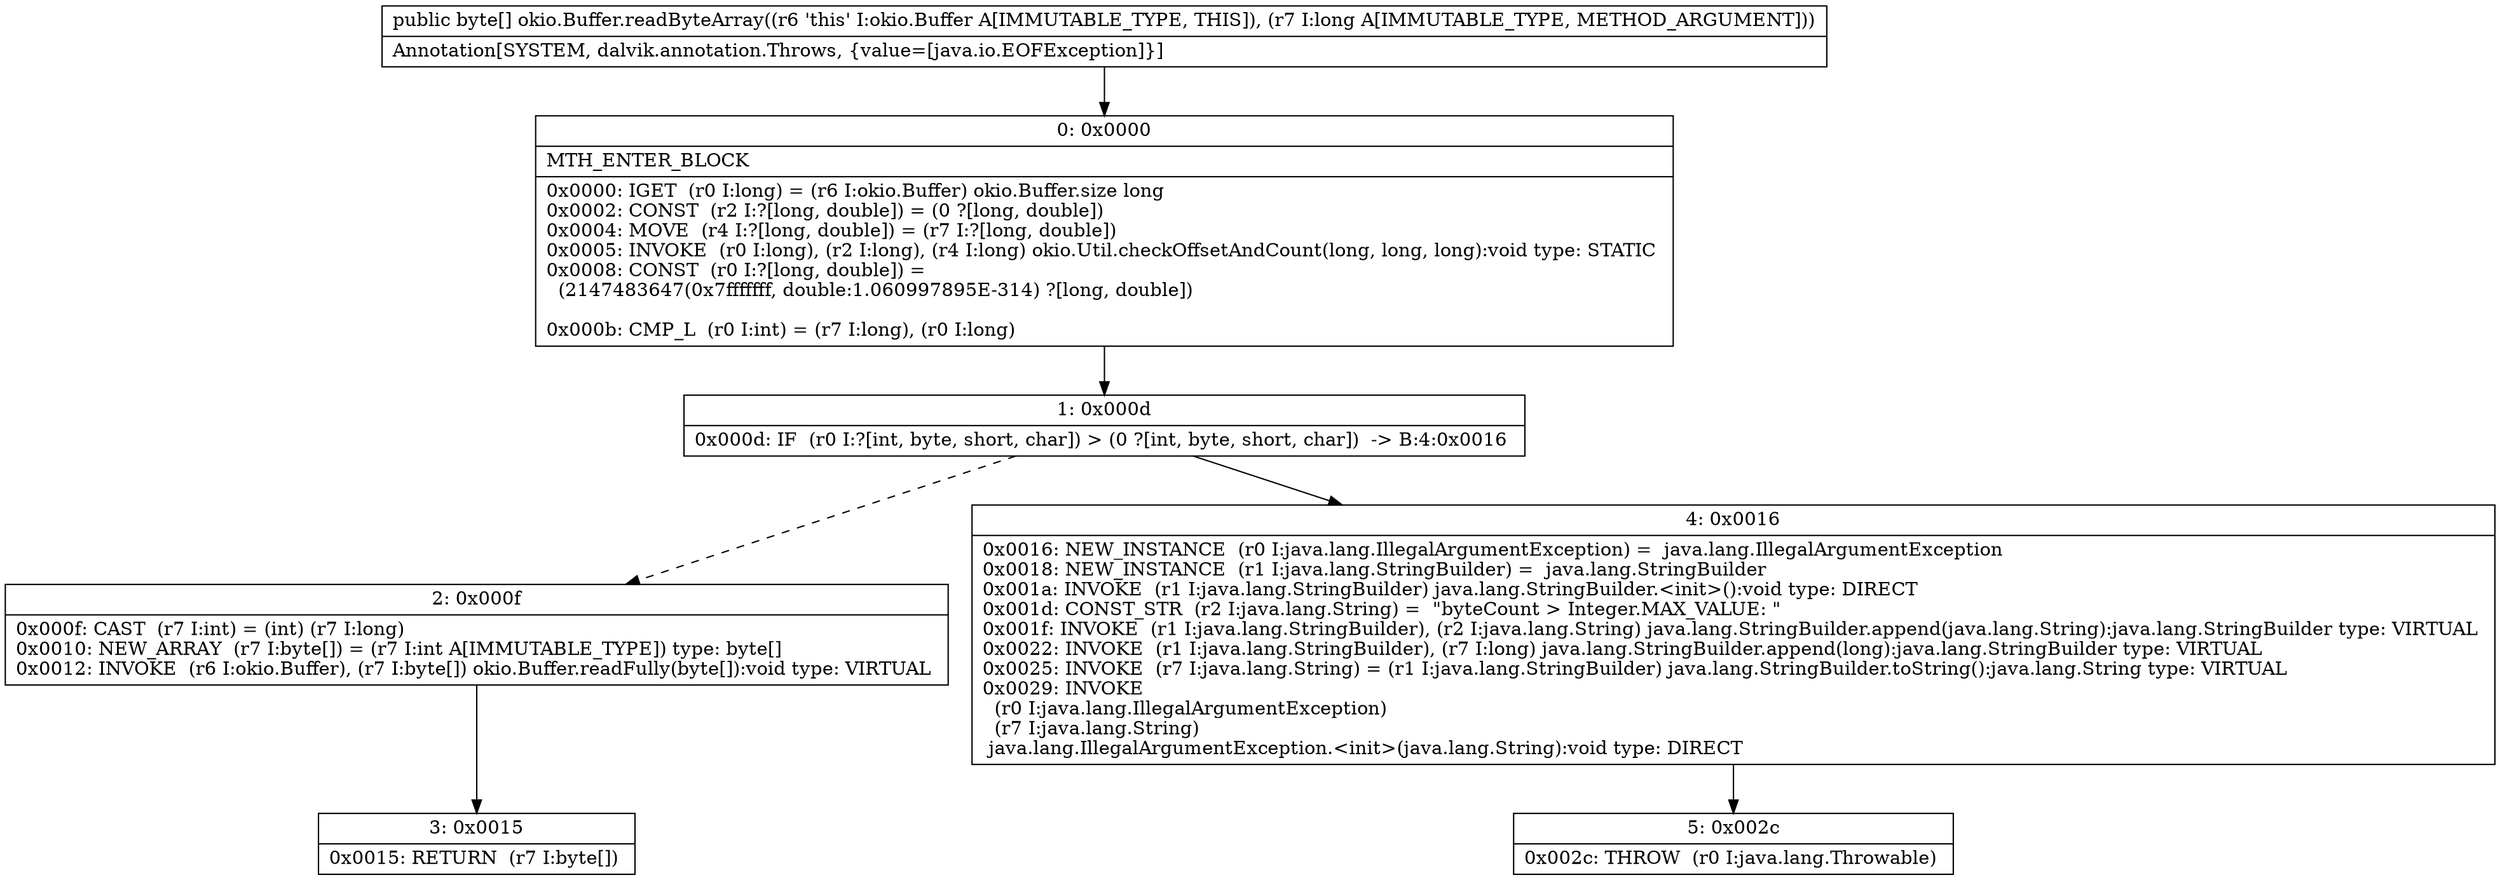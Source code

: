 digraph "CFG forokio.Buffer.readByteArray(J)[B" {
Node_0 [shape=record,label="{0\:\ 0x0000|MTH_ENTER_BLOCK\l|0x0000: IGET  (r0 I:long) = (r6 I:okio.Buffer) okio.Buffer.size long \l0x0002: CONST  (r2 I:?[long, double]) = (0 ?[long, double]) \l0x0004: MOVE  (r4 I:?[long, double]) = (r7 I:?[long, double]) \l0x0005: INVOKE  (r0 I:long), (r2 I:long), (r4 I:long) okio.Util.checkOffsetAndCount(long, long, long):void type: STATIC \l0x0008: CONST  (r0 I:?[long, double]) = \l  (2147483647(0x7fffffff, double:1.060997895E\-314) ?[long, double])\l \l0x000b: CMP_L  (r0 I:int) = (r7 I:long), (r0 I:long) \l}"];
Node_1 [shape=record,label="{1\:\ 0x000d|0x000d: IF  (r0 I:?[int, byte, short, char]) \> (0 ?[int, byte, short, char])  \-\> B:4:0x0016 \l}"];
Node_2 [shape=record,label="{2\:\ 0x000f|0x000f: CAST  (r7 I:int) = (int) (r7 I:long) \l0x0010: NEW_ARRAY  (r7 I:byte[]) = (r7 I:int A[IMMUTABLE_TYPE]) type: byte[] \l0x0012: INVOKE  (r6 I:okio.Buffer), (r7 I:byte[]) okio.Buffer.readFully(byte[]):void type: VIRTUAL \l}"];
Node_3 [shape=record,label="{3\:\ 0x0015|0x0015: RETURN  (r7 I:byte[]) \l}"];
Node_4 [shape=record,label="{4\:\ 0x0016|0x0016: NEW_INSTANCE  (r0 I:java.lang.IllegalArgumentException) =  java.lang.IllegalArgumentException \l0x0018: NEW_INSTANCE  (r1 I:java.lang.StringBuilder) =  java.lang.StringBuilder \l0x001a: INVOKE  (r1 I:java.lang.StringBuilder) java.lang.StringBuilder.\<init\>():void type: DIRECT \l0x001d: CONST_STR  (r2 I:java.lang.String) =  \"byteCount \> Integer.MAX_VALUE: \" \l0x001f: INVOKE  (r1 I:java.lang.StringBuilder), (r2 I:java.lang.String) java.lang.StringBuilder.append(java.lang.String):java.lang.StringBuilder type: VIRTUAL \l0x0022: INVOKE  (r1 I:java.lang.StringBuilder), (r7 I:long) java.lang.StringBuilder.append(long):java.lang.StringBuilder type: VIRTUAL \l0x0025: INVOKE  (r7 I:java.lang.String) = (r1 I:java.lang.StringBuilder) java.lang.StringBuilder.toString():java.lang.String type: VIRTUAL \l0x0029: INVOKE  \l  (r0 I:java.lang.IllegalArgumentException)\l  (r7 I:java.lang.String)\l java.lang.IllegalArgumentException.\<init\>(java.lang.String):void type: DIRECT \l}"];
Node_5 [shape=record,label="{5\:\ 0x002c|0x002c: THROW  (r0 I:java.lang.Throwable) \l}"];
MethodNode[shape=record,label="{public byte[] okio.Buffer.readByteArray((r6 'this' I:okio.Buffer A[IMMUTABLE_TYPE, THIS]), (r7 I:long A[IMMUTABLE_TYPE, METHOD_ARGUMENT]))  | Annotation[SYSTEM, dalvik.annotation.Throws, \{value=[java.io.EOFException]\}]\l}"];
MethodNode -> Node_0;
Node_0 -> Node_1;
Node_1 -> Node_2[style=dashed];
Node_1 -> Node_4;
Node_2 -> Node_3;
Node_4 -> Node_5;
}


